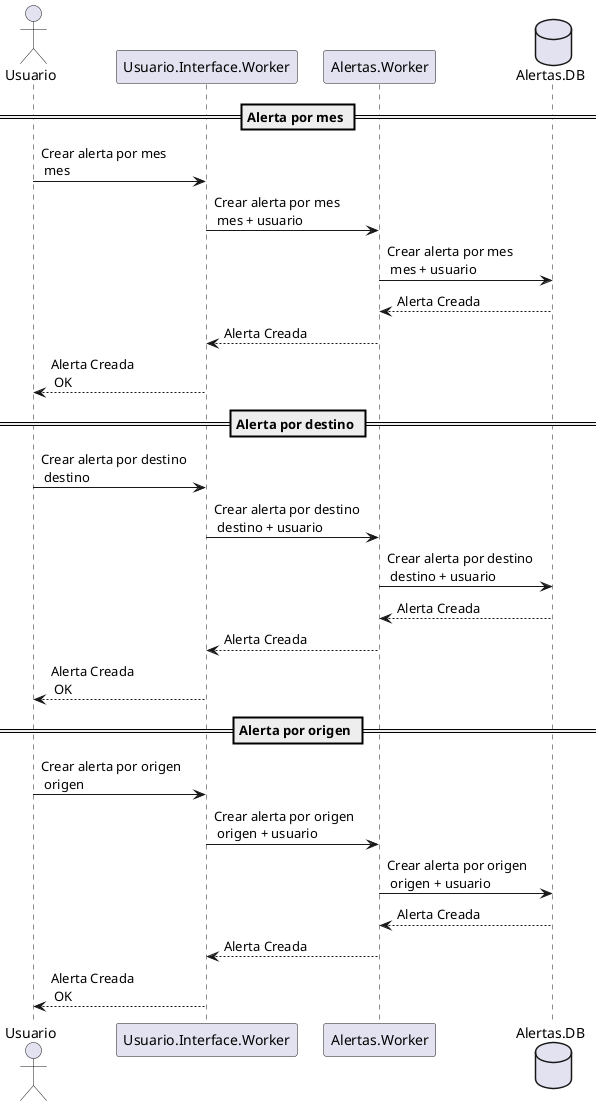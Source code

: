 @startuml Secuencia Creacion de alertas
actor Usuario
participant Usuario.Interface.Worker
participant Alertas.Worker
database Alertas.DB

== Alerta por mes == 

Usuario -> Usuario.Interface.Worker: Crear alerta por mes \n mes
Usuario.Interface.Worker -> Alertas.Worker: Crear alerta por mes \n mes + usuario
Alertas.Worker -> Alertas.DB: Crear alerta por mes \n mes + usuario
Alertas.Worker <-- Alertas.DB: Alerta Creada
Usuario.Interface.Worker <-- Alertas.Worker: Alerta Creada
Usuario <-- Usuario.Interface.Worker: Alerta Creada\n OK

== Alerta por destino == 

Usuario -> Usuario.Interface.Worker: Crear alerta por destino \n destino
Usuario.Interface.Worker -> Alertas.Worker: Crear alerta por destino \n destino + usuario
Alertas.Worker -> Alertas.DB: Crear alerta por destino \n destino + usuario
Alertas.Worker <-- Alertas.DB: Alerta Creada
Usuario.Interface.Worker <-- Alertas.Worker: Alerta Creada
Usuario <-- Usuario.Interface.Worker: Alerta Creada\n OK

== Alerta por origen == 

Usuario -> Usuario.Interface.Worker: Crear alerta por origen \n origen
Usuario.Interface.Worker -> Alertas.Worker: Crear alerta por origen \n origen + usuario
Alertas.Worker -> Alertas.DB: Crear alerta por origen \n origen + usuario
Alertas.Worker <-- Alertas.DB: Alerta Creada
Usuario.Interface.Worker <-- Alertas.Worker: Alerta Creada
Usuario <-- Usuario.Interface.Worker: Alerta Creada\n OK





@enduml
